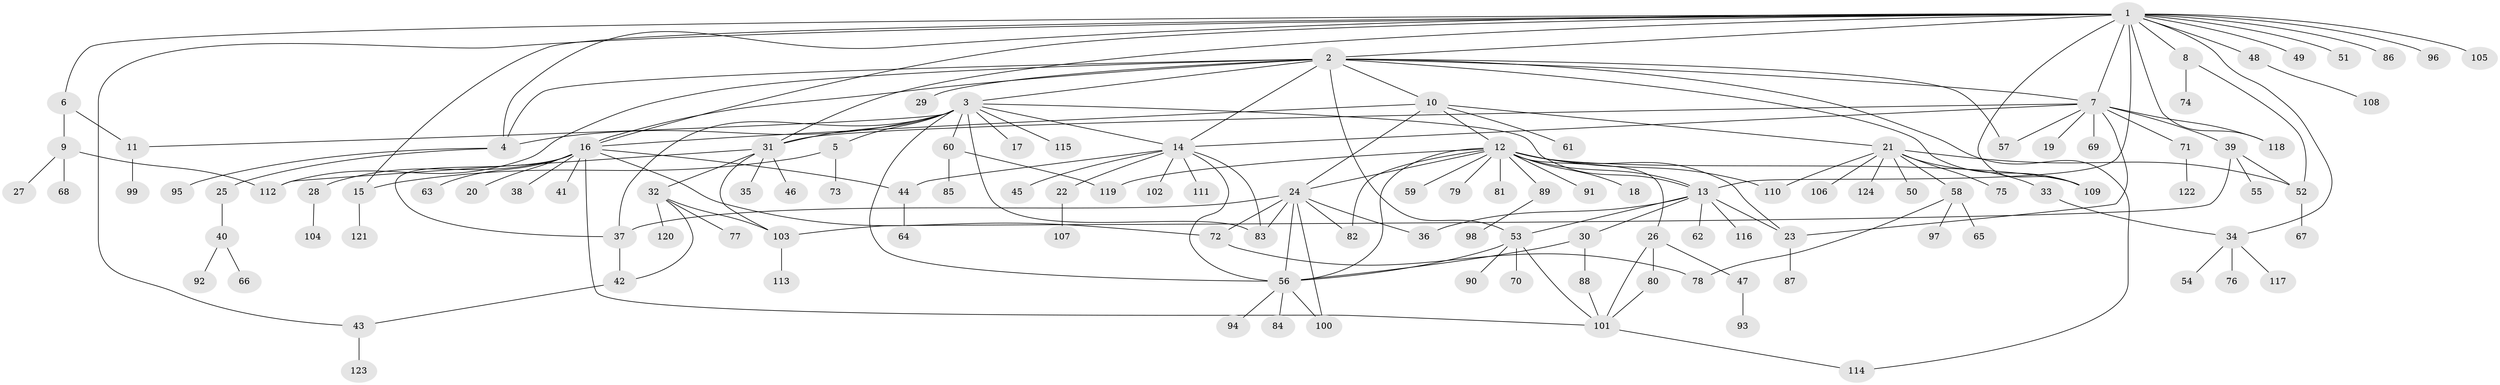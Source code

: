 // Generated by graph-tools (version 1.1) at 2025/48/03/09/25 04:48:41]
// undirected, 124 vertices, 175 edges
graph export_dot {
graph [start="1"]
  node [color=gray90,style=filled];
  1;
  2;
  3;
  4;
  5;
  6;
  7;
  8;
  9;
  10;
  11;
  12;
  13;
  14;
  15;
  16;
  17;
  18;
  19;
  20;
  21;
  22;
  23;
  24;
  25;
  26;
  27;
  28;
  29;
  30;
  31;
  32;
  33;
  34;
  35;
  36;
  37;
  38;
  39;
  40;
  41;
  42;
  43;
  44;
  45;
  46;
  47;
  48;
  49;
  50;
  51;
  52;
  53;
  54;
  55;
  56;
  57;
  58;
  59;
  60;
  61;
  62;
  63;
  64;
  65;
  66;
  67;
  68;
  69;
  70;
  71;
  72;
  73;
  74;
  75;
  76;
  77;
  78;
  79;
  80;
  81;
  82;
  83;
  84;
  85;
  86;
  87;
  88;
  89;
  90;
  91;
  92;
  93;
  94;
  95;
  96;
  97;
  98;
  99;
  100;
  101;
  102;
  103;
  104;
  105;
  106;
  107;
  108;
  109;
  110;
  111;
  112;
  113;
  114;
  115;
  116;
  117;
  118;
  119;
  120;
  121;
  122;
  123;
  124;
  1 -- 2;
  1 -- 4;
  1 -- 6;
  1 -- 7;
  1 -- 8;
  1 -- 13;
  1 -- 15;
  1 -- 16;
  1 -- 31;
  1 -- 34;
  1 -- 43;
  1 -- 48;
  1 -- 49;
  1 -- 51;
  1 -- 86;
  1 -- 96;
  1 -- 105;
  1 -- 109;
  1 -- 118;
  2 -- 3;
  2 -- 4;
  2 -- 7;
  2 -- 10;
  2 -- 14;
  2 -- 16;
  2 -- 29;
  2 -- 53;
  2 -- 57;
  2 -- 109;
  2 -- 112;
  2 -- 114;
  3 -- 4;
  3 -- 5;
  3 -- 11;
  3 -- 13;
  3 -- 14;
  3 -- 17;
  3 -- 31;
  3 -- 37;
  3 -- 56;
  3 -- 60;
  3 -- 83;
  3 -- 115;
  4 -- 25;
  4 -- 95;
  5 -- 15;
  5 -- 73;
  6 -- 9;
  6 -- 11;
  7 -- 14;
  7 -- 19;
  7 -- 23;
  7 -- 31;
  7 -- 39;
  7 -- 57;
  7 -- 69;
  7 -- 71;
  7 -- 118;
  8 -- 52;
  8 -- 74;
  9 -- 27;
  9 -- 68;
  9 -- 112;
  10 -- 12;
  10 -- 16;
  10 -- 21;
  10 -- 24;
  10 -- 61;
  11 -- 99;
  12 -- 13;
  12 -- 18;
  12 -- 23;
  12 -- 24;
  12 -- 26;
  12 -- 56;
  12 -- 59;
  12 -- 79;
  12 -- 81;
  12 -- 82;
  12 -- 89;
  12 -- 91;
  12 -- 109;
  12 -- 110;
  12 -- 119;
  13 -- 23;
  13 -- 30;
  13 -- 36;
  13 -- 53;
  13 -- 62;
  13 -- 116;
  14 -- 22;
  14 -- 44;
  14 -- 45;
  14 -- 56;
  14 -- 83;
  14 -- 102;
  14 -- 111;
  15 -- 121;
  16 -- 20;
  16 -- 28;
  16 -- 37;
  16 -- 38;
  16 -- 41;
  16 -- 44;
  16 -- 63;
  16 -- 72;
  16 -- 101;
  21 -- 33;
  21 -- 50;
  21 -- 52;
  21 -- 58;
  21 -- 75;
  21 -- 106;
  21 -- 110;
  21 -- 124;
  22 -- 107;
  23 -- 87;
  24 -- 36;
  24 -- 37;
  24 -- 56;
  24 -- 72;
  24 -- 82;
  24 -- 83;
  24 -- 100;
  25 -- 40;
  26 -- 47;
  26 -- 80;
  26 -- 101;
  28 -- 104;
  30 -- 56;
  30 -- 88;
  31 -- 32;
  31 -- 35;
  31 -- 46;
  31 -- 103;
  31 -- 112;
  32 -- 42;
  32 -- 77;
  32 -- 103;
  32 -- 120;
  33 -- 34;
  34 -- 54;
  34 -- 76;
  34 -- 117;
  37 -- 42;
  39 -- 52;
  39 -- 55;
  39 -- 103;
  40 -- 66;
  40 -- 92;
  42 -- 43;
  43 -- 123;
  44 -- 64;
  47 -- 93;
  48 -- 108;
  52 -- 67;
  53 -- 56;
  53 -- 70;
  53 -- 90;
  53 -- 101;
  56 -- 84;
  56 -- 94;
  56 -- 100;
  58 -- 65;
  58 -- 78;
  58 -- 97;
  60 -- 85;
  60 -- 119;
  71 -- 122;
  72 -- 78;
  80 -- 101;
  88 -- 101;
  89 -- 98;
  101 -- 114;
  103 -- 113;
}

